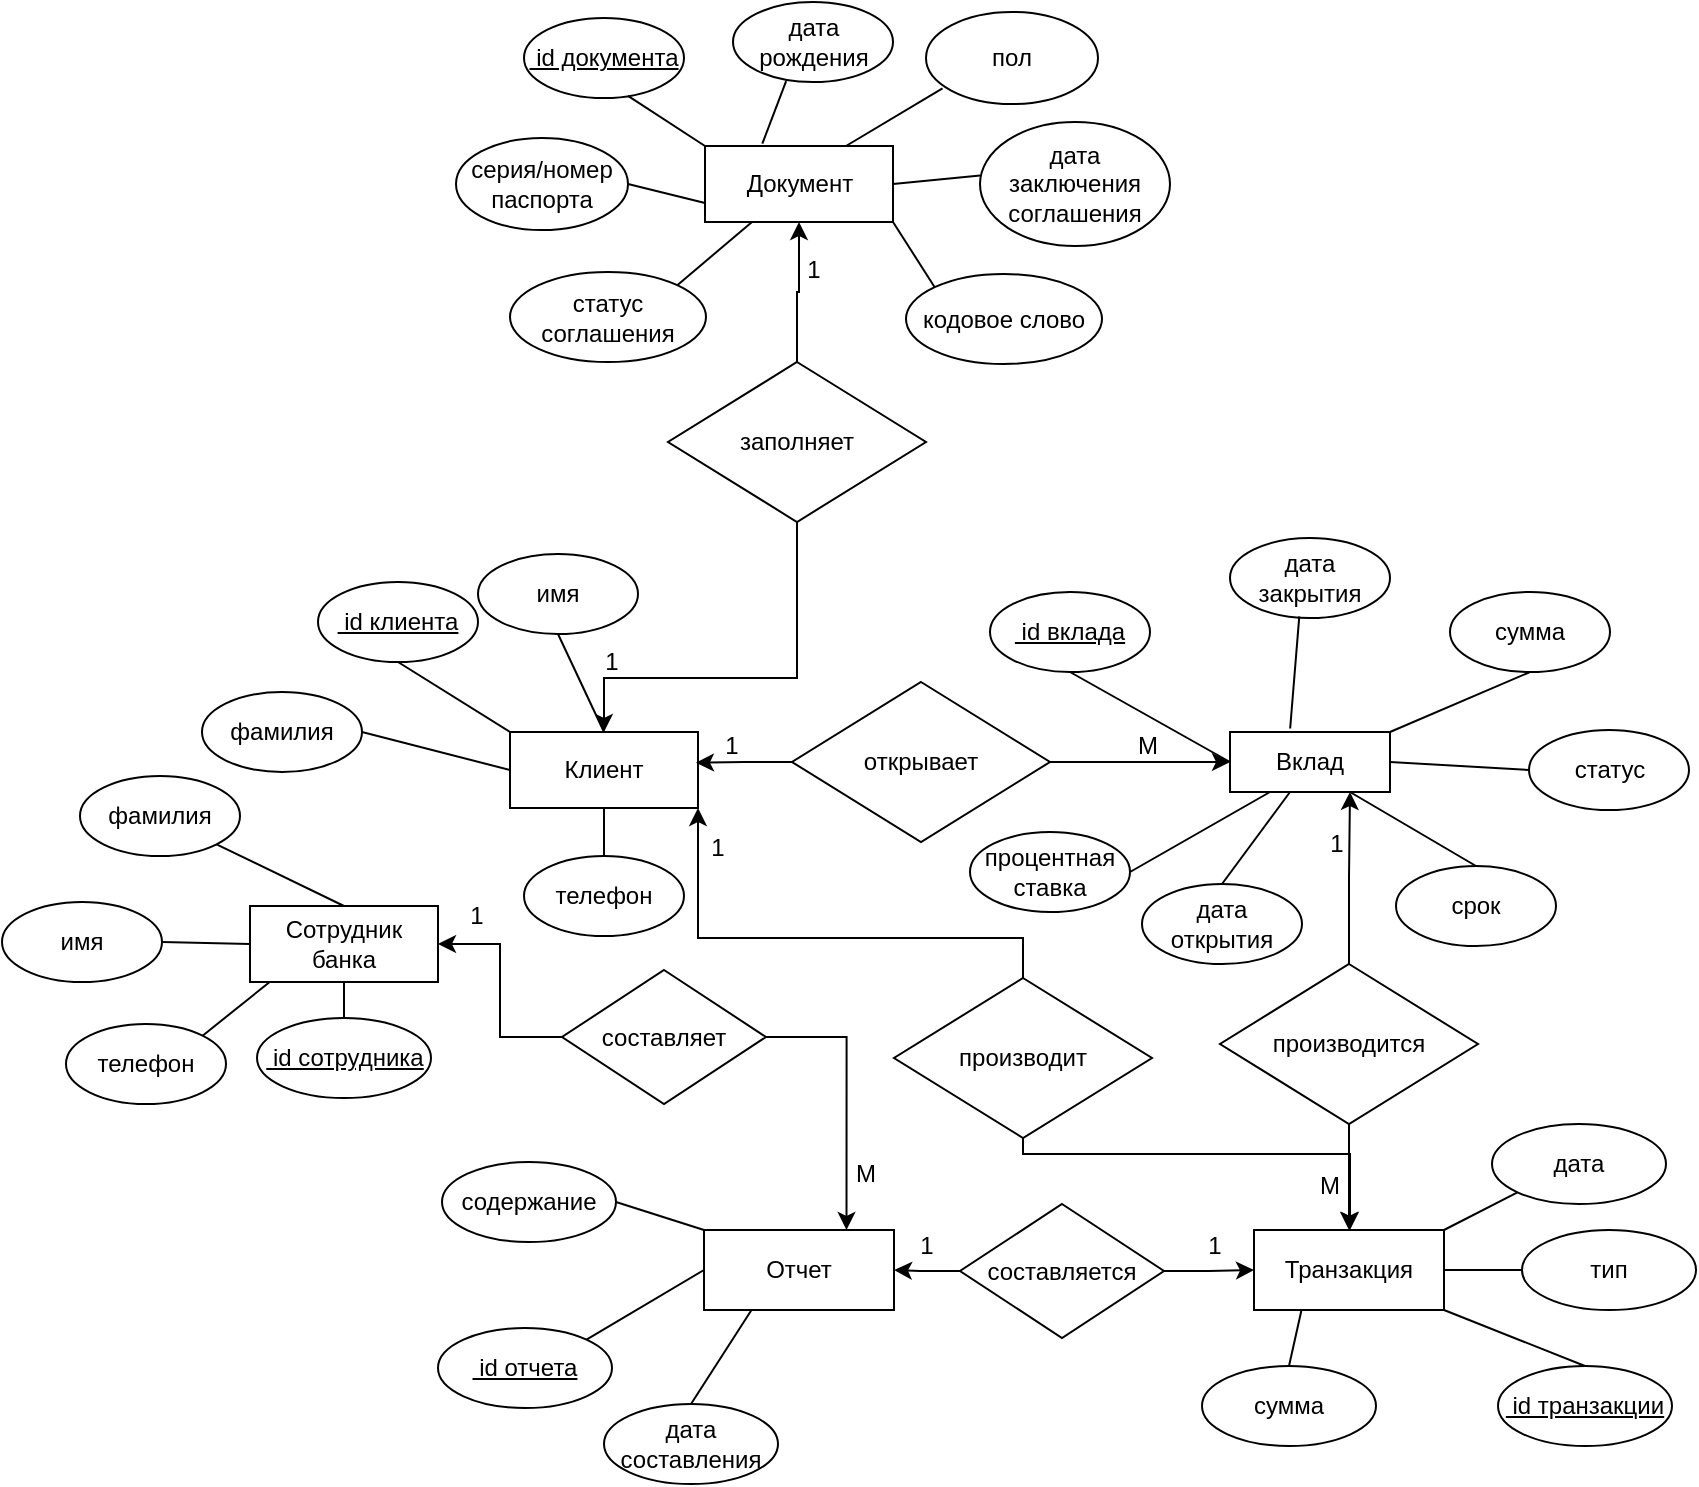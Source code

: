 <mxfile version="24.7.16">
  <diagram name="Страница — 1" id="PL6_fJvvjjux5TMCyqCx">
    <mxGraphModel dx="1830" dy="757" grid="0" gridSize="10" guides="1" tooltips="1" connect="1" arrows="1" fold="1" page="0" pageScale="1" pageWidth="827" pageHeight="1169" math="0" shadow="0">
      <root>
        <mxCell id="0" />
        <mxCell id="1" parent="0" />
        <mxCell id="IhCpI_MLEhV9grS_OZYk-1" value="Вклад" style="rounded=0;whiteSpace=wrap;html=1;" parent="1" vertex="1">
          <mxGeometry x="370" y="455" width="80" height="30" as="geometry" />
        </mxCell>
        <mxCell id="IhCpI_MLEhV9grS_OZYk-4" value="&lt;u&gt;&amp;nbsp;id вклада&lt;/u&gt;" style="ellipse;whiteSpace=wrap;html=1;" parent="1" vertex="1">
          <mxGeometry x="250" y="385" width="80" height="40" as="geometry" />
        </mxCell>
        <mxCell id="IhCpI_MLEhV9grS_OZYk-5" value="" style="endArrow=none;html=1;rounded=0;exitX=0.5;exitY=1;exitDx=0;exitDy=0;entryX=0;entryY=0.5;entryDx=0;entryDy=0;" parent="1" source="IhCpI_MLEhV9grS_OZYk-4" target="IhCpI_MLEhV9grS_OZYk-1" edge="1">
          <mxGeometry width="50" height="50" relative="1" as="geometry">
            <mxPoint x="540" y="495" as="sourcePoint" />
            <mxPoint x="590" y="445" as="targetPoint" />
          </mxGeometry>
        </mxCell>
        <mxCell id="IhCpI_MLEhV9grS_OZYk-9" value="сумма" style="ellipse;whiteSpace=wrap;html=1;" parent="1" vertex="1">
          <mxGeometry x="480" y="385" width="80" height="40" as="geometry" />
        </mxCell>
        <mxCell id="IhCpI_MLEhV9grS_OZYk-10" value="" style="endArrow=none;html=1;rounded=0;exitX=1;exitY=0;exitDx=0;exitDy=0;entryX=0.5;entryY=1;entryDx=0;entryDy=0;" parent="1" source="IhCpI_MLEhV9grS_OZYk-1" target="IhCpI_MLEhV9grS_OZYk-9" edge="1">
          <mxGeometry width="50" height="50" relative="1" as="geometry">
            <mxPoint x="540" y="415" as="sourcePoint" />
            <mxPoint x="590" y="365" as="targetPoint" />
          </mxGeometry>
        </mxCell>
        <mxCell id="IhCpI_MLEhV9grS_OZYk-11" value="процентная ставка" style="ellipse;whiteSpace=wrap;html=1;" parent="1" vertex="1">
          <mxGeometry x="240" y="505" width="80" height="40" as="geometry" />
        </mxCell>
        <mxCell id="IhCpI_MLEhV9grS_OZYk-12" value="" style="endArrow=none;html=1;rounded=0;exitX=1;exitY=0.5;exitDx=0;exitDy=0;entryX=0.25;entryY=1;entryDx=0;entryDy=0;" parent="1" source="IhCpI_MLEhV9grS_OZYk-11" target="IhCpI_MLEhV9grS_OZYk-1" edge="1">
          <mxGeometry width="50" height="50" relative="1" as="geometry">
            <mxPoint x="400" y="535" as="sourcePoint" />
            <mxPoint x="450" y="485" as="targetPoint" />
          </mxGeometry>
        </mxCell>
        <mxCell id="IhCpI_MLEhV9grS_OZYk-13" value="дата открытия" style="ellipse;whiteSpace=wrap;html=1;" parent="1" vertex="1">
          <mxGeometry x="326" y="531" width="80" height="40" as="geometry" />
        </mxCell>
        <mxCell id="IhCpI_MLEhV9grS_OZYk-14" value="" style="endArrow=none;html=1;rounded=0;exitX=0.5;exitY=0;exitDx=0;exitDy=0;entryX=0.375;entryY=1;entryDx=0;entryDy=0;entryPerimeter=0;" parent="1" source="IhCpI_MLEhV9grS_OZYk-13" target="IhCpI_MLEhV9grS_OZYk-1" edge="1">
          <mxGeometry width="50" height="50" relative="1" as="geometry">
            <mxPoint x="400" y="535" as="sourcePoint" />
            <mxPoint x="405" y="487" as="targetPoint" />
          </mxGeometry>
        </mxCell>
        <mxCell id="IhCpI_MLEhV9grS_OZYk-15" value="срок" style="ellipse;whiteSpace=wrap;html=1;" parent="1" vertex="1">
          <mxGeometry x="453" y="522" width="80" height="40" as="geometry" />
        </mxCell>
        <mxCell id="IhCpI_MLEhV9grS_OZYk-16" value="" style="endArrow=none;html=1;rounded=0;exitX=0.5;exitY=0;exitDx=0;exitDy=0;entryX=0.75;entryY=1;entryDx=0;entryDy=0;" parent="1" source="IhCpI_MLEhV9grS_OZYk-15" target="IhCpI_MLEhV9grS_OZYk-1" edge="1">
          <mxGeometry width="50" height="50" relative="1" as="geometry">
            <mxPoint x="400" y="535" as="sourcePoint" />
            <mxPoint x="450" y="495" as="targetPoint" />
          </mxGeometry>
        </mxCell>
        <mxCell id="IhCpI_MLEhV9grS_OZYk-18" value="Клиент" style="rounded=0;whiteSpace=wrap;html=1;" parent="1" vertex="1">
          <mxGeometry x="10" y="455" width="94" height="38" as="geometry" />
        </mxCell>
        <mxCell id="IhCpI_MLEhV9grS_OZYk-22" style="edgeStyle=orthogonalEdgeStyle;rounded=0;orthogonalLoop=1;jettySize=auto;html=1;entryX=0;entryY=0.5;entryDx=0;entryDy=0;" parent="1" source="IhCpI_MLEhV9grS_OZYk-19" target="IhCpI_MLEhV9grS_OZYk-1" edge="1">
          <mxGeometry relative="1" as="geometry" />
        </mxCell>
        <mxCell id="IhCpI_MLEhV9grS_OZYk-19" value="открывает" style="rhombus;whiteSpace=wrap;html=1;" parent="1" vertex="1">
          <mxGeometry x="151" y="430" width="129" height="80" as="geometry" />
        </mxCell>
        <mxCell id="IhCpI_MLEhV9grS_OZYk-23" style="edgeStyle=orthogonalEdgeStyle;rounded=0;orthogonalLoop=1;jettySize=auto;html=1;entryX=0.989;entryY=0.404;entryDx=0;entryDy=0;entryPerimeter=0;" parent="1" source="IhCpI_MLEhV9grS_OZYk-19" target="IhCpI_MLEhV9grS_OZYk-18" edge="1">
          <mxGeometry relative="1" as="geometry" />
        </mxCell>
        <mxCell id="IhCpI_MLEhV9grS_OZYk-24" value="1" style="text;html=1;align=center;verticalAlign=middle;whiteSpace=wrap;rounded=0;" parent="1" vertex="1">
          <mxGeometry x="91" y="447" width="60" height="30" as="geometry" />
        </mxCell>
        <mxCell id="IhCpI_MLEhV9grS_OZYk-26" value="М" style="text;html=1;align=center;verticalAlign=middle;whiteSpace=wrap;rounded=0;" parent="1" vertex="1">
          <mxGeometry x="299" y="447" width="60" height="30" as="geometry" />
        </mxCell>
        <mxCell id="IhCpI_MLEhV9grS_OZYk-27" value="&lt;u&gt;&amp;nbsp;id клиента&lt;/u&gt;" style="ellipse;whiteSpace=wrap;html=1;" parent="1" vertex="1">
          <mxGeometry x="-86" y="380" width="80" height="40" as="geometry" />
        </mxCell>
        <mxCell id="IhCpI_MLEhV9grS_OZYk-28" value="" style="endArrow=none;html=1;rounded=0;exitX=0.5;exitY=1;exitDx=0;exitDy=0;entryX=0;entryY=0;entryDx=0;entryDy=0;" parent="1" source="IhCpI_MLEhV9grS_OZYk-27" target="IhCpI_MLEhV9grS_OZYk-18" edge="1">
          <mxGeometry width="50" height="50" relative="1" as="geometry">
            <mxPoint x="229" y="523" as="sourcePoint" />
            <mxPoint x="279" y="473" as="targetPoint" />
          </mxGeometry>
        </mxCell>
        <mxCell id="IhCpI_MLEhV9grS_OZYk-29" value="имя" style="ellipse;whiteSpace=wrap;html=1;" parent="1" vertex="1">
          <mxGeometry x="-6" y="366" width="80" height="40" as="geometry" />
        </mxCell>
        <mxCell id="IhCpI_MLEhV9grS_OZYk-31" value="" style="endArrow=none;html=1;rounded=0;exitX=0.5;exitY=1;exitDx=0;exitDy=0;entryX=0.5;entryY=0;entryDx=0;entryDy=0;" parent="1" source="IhCpI_MLEhV9grS_OZYk-29" target="IhCpI_MLEhV9grS_OZYk-18" edge="1">
          <mxGeometry width="50" height="50" relative="1" as="geometry">
            <mxPoint x="229" y="523" as="sourcePoint" />
            <mxPoint x="279" y="473" as="targetPoint" />
          </mxGeometry>
        </mxCell>
        <mxCell id="IhCpI_MLEhV9grS_OZYk-32" value="фамилия" style="ellipse;whiteSpace=wrap;html=1;" parent="1" vertex="1">
          <mxGeometry x="-144" y="435" width="80" height="40" as="geometry" />
        </mxCell>
        <mxCell id="IhCpI_MLEhV9grS_OZYk-33" value="" style="endArrow=none;html=1;rounded=0;exitX=1;exitY=0.5;exitDx=0;exitDy=0;entryX=0;entryY=0.5;entryDx=0;entryDy=0;" parent="1" source="IhCpI_MLEhV9grS_OZYk-32" target="IhCpI_MLEhV9grS_OZYk-18" edge="1">
          <mxGeometry width="50" height="50" relative="1" as="geometry">
            <mxPoint x="2" y="519" as="sourcePoint" />
            <mxPoint x="52" y="469" as="targetPoint" />
          </mxGeometry>
        </mxCell>
        <mxCell id="IhCpI_MLEhV9grS_OZYk-35" style="edgeStyle=orthogonalEdgeStyle;rounded=0;orthogonalLoop=1;jettySize=auto;html=1;entryX=0.75;entryY=1;entryDx=0;entryDy=0;" parent="1" source="IhCpI_MLEhV9grS_OZYk-34" target="IhCpI_MLEhV9grS_OZYk-1" edge="1">
          <mxGeometry relative="1" as="geometry" />
        </mxCell>
        <mxCell id="IhCpI_MLEhV9grS_OZYk-39" style="edgeStyle=orthogonalEdgeStyle;rounded=0;orthogonalLoop=1;jettySize=auto;html=1;entryX=0.5;entryY=0;entryDx=0;entryDy=0;" parent="1" source="IhCpI_MLEhV9grS_OZYk-34" target="IhCpI_MLEhV9grS_OZYk-38" edge="1">
          <mxGeometry relative="1" as="geometry" />
        </mxCell>
        <mxCell id="IhCpI_MLEhV9grS_OZYk-34" value="производится" style="rhombus;whiteSpace=wrap;html=1;" parent="1" vertex="1">
          <mxGeometry x="365" y="571" width="129" height="80" as="geometry" />
        </mxCell>
        <mxCell id="IhCpI_MLEhV9grS_OZYk-36" value="1" style="text;html=1;align=center;verticalAlign=middle;whiteSpace=wrap;rounded=0;" parent="1" vertex="1">
          <mxGeometry x="413" y="496" width="21" height="30" as="geometry" />
        </mxCell>
        <mxCell id="IhCpI_MLEhV9grS_OZYk-38" value="Транзакция" style="rounded=0;whiteSpace=wrap;html=1;" parent="1" vertex="1">
          <mxGeometry x="382" y="704" width="95" height="40" as="geometry" />
        </mxCell>
        <mxCell id="IhCpI_MLEhV9grS_OZYk-40" value="М" style="text;html=1;align=center;verticalAlign=middle;whiteSpace=wrap;rounded=0;" parent="1" vertex="1">
          <mxGeometry x="390" y="667" width="60" height="30" as="geometry" />
        </mxCell>
        <mxCell id="IhCpI_MLEhV9grS_OZYk-41" value="&lt;u&gt;&amp;nbsp;id транзакции&lt;/u&gt;" style="ellipse;whiteSpace=wrap;html=1;" parent="1" vertex="1">
          <mxGeometry x="504" y="772" width="87" height="40" as="geometry" />
        </mxCell>
        <mxCell id="IhCpI_MLEhV9grS_OZYk-42" value="" style="endArrow=none;html=1;rounded=0;exitX=1;exitY=1;exitDx=0;exitDy=0;entryX=0.5;entryY=0;entryDx=0;entryDy=0;" parent="1" source="IhCpI_MLEhV9grS_OZYk-38" target="IhCpI_MLEhV9grS_OZYk-41" edge="1">
          <mxGeometry width="50" height="50" relative="1" as="geometry">
            <mxPoint x="426" y="683" as="sourcePoint" />
            <mxPoint x="476" y="633" as="targetPoint" />
          </mxGeometry>
        </mxCell>
        <mxCell id="IhCpI_MLEhV9grS_OZYk-46" value="дата" style="ellipse;whiteSpace=wrap;html=1;" parent="1" vertex="1">
          <mxGeometry x="501" y="651" width="87" height="40" as="geometry" />
        </mxCell>
        <mxCell id="IhCpI_MLEhV9grS_OZYk-47" value="" style="endArrow=none;html=1;rounded=0;exitX=1;exitY=0;exitDx=0;exitDy=0;entryX=0;entryY=1;entryDx=0;entryDy=0;" parent="1" source="IhCpI_MLEhV9grS_OZYk-38" target="IhCpI_MLEhV9grS_OZYk-46" edge="1">
          <mxGeometry width="50" height="50" relative="1" as="geometry">
            <mxPoint x="402" y="627" as="sourcePoint" />
            <mxPoint x="452" y="577" as="targetPoint" />
          </mxGeometry>
        </mxCell>
        <mxCell id="IhCpI_MLEhV9grS_OZYk-48" value="тип" style="ellipse;whiteSpace=wrap;html=1;" parent="1" vertex="1">
          <mxGeometry x="516" y="704" width="87" height="40" as="geometry" />
        </mxCell>
        <mxCell id="IhCpI_MLEhV9grS_OZYk-49" value="" style="endArrow=none;html=1;rounded=0;exitX=1;exitY=0.5;exitDx=0;exitDy=0;entryX=0;entryY=0.5;entryDx=0;entryDy=0;" parent="1" source="IhCpI_MLEhV9grS_OZYk-38" target="IhCpI_MLEhV9grS_OZYk-48" edge="1">
          <mxGeometry width="50" height="50" relative="1" as="geometry">
            <mxPoint x="402" y="765" as="sourcePoint" />
            <mxPoint x="452" y="715" as="targetPoint" />
          </mxGeometry>
        </mxCell>
        <mxCell id="IhCpI_MLEhV9grS_OZYk-50" value="сумма" style="ellipse;whiteSpace=wrap;html=1;" parent="1" vertex="1">
          <mxGeometry x="356" y="772" width="87" height="40" as="geometry" />
        </mxCell>
        <mxCell id="IhCpI_MLEhV9grS_OZYk-51" value="" style="endArrow=none;html=1;rounded=0;exitX=0.5;exitY=0;exitDx=0;exitDy=0;entryX=0.25;entryY=1;entryDx=0;entryDy=0;" parent="1" source="IhCpI_MLEhV9grS_OZYk-50" target="IhCpI_MLEhV9grS_OZYk-38" edge="1">
          <mxGeometry width="50" height="50" relative="1" as="geometry">
            <mxPoint x="402" y="765" as="sourcePoint" />
            <mxPoint x="452" y="715" as="targetPoint" />
          </mxGeometry>
        </mxCell>
        <mxCell id="IhCpI_MLEhV9grS_OZYk-52" value="Отчет" style="rounded=0;whiteSpace=wrap;html=1;" parent="1" vertex="1">
          <mxGeometry x="107" y="704" width="95" height="40" as="geometry" />
        </mxCell>
        <mxCell id="IhCpI_MLEhV9grS_OZYk-54" style="edgeStyle=orthogonalEdgeStyle;rounded=0;orthogonalLoop=1;jettySize=auto;html=1;entryX=0;entryY=0.5;entryDx=0;entryDy=0;" parent="1" source="IhCpI_MLEhV9grS_OZYk-53" target="IhCpI_MLEhV9grS_OZYk-38" edge="1">
          <mxGeometry relative="1" as="geometry" />
        </mxCell>
        <mxCell id="IhCpI_MLEhV9grS_OZYk-55" style="edgeStyle=orthogonalEdgeStyle;rounded=0;orthogonalLoop=1;jettySize=auto;html=1;entryX=1;entryY=0.5;entryDx=0;entryDy=0;" parent="1" source="IhCpI_MLEhV9grS_OZYk-53" target="IhCpI_MLEhV9grS_OZYk-52" edge="1">
          <mxGeometry relative="1" as="geometry" />
        </mxCell>
        <mxCell id="IhCpI_MLEhV9grS_OZYk-53" value="составляется" style="rhombus;whiteSpace=wrap;html=1;" parent="1" vertex="1">
          <mxGeometry x="235" y="691" width="102" height="67" as="geometry" />
        </mxCell>
        <mxCell id="IhCpI_MLEhV9grS_OZYk-56" value="1" style="text;html=1;align=center;verticalAlign=middle;whiteSpace=wrap;rounded=0;" parent="1" vertex="1">
          <mxGeometry x="208" y="697" width="21" height="30" as="geometry" />
        </mxCell>
        <mxCell id="IhCpI_MLEhV9grS_OZYk-57" value="1" style="text;html=1;align=center;verticalAlign=middle;whiteSpace=wrap;rounded=0;" parent="1" vertex="1">
          <mxGeometry x="351.5" y="697" width="21" height="30" as="geometry" />
        </mxCell>
        <mxCell id="IhCpI_MLEhV9grS_OZYk-60" value="дата составления" style="ellipse;whiteSpace=wrap;html=1;" parent="1" vertex="1">
          <mxGeometry x="57" y="791" width="87" height="40" as="geometry" />
        </mxCell>
        <mxCell id="IhCpI_MLEhV9grS_OZYk-61" value="" style="endArrow=none;html=1;rounded=0;exitX=0.5;exitY=0;exitDx=0;exitDy=0;entryX=0.25;entryY=1;entryDx=0;entryDy=0;" parent="1" source="IhCpI_MLEhV9grS_OZYk-60" target="IhCpI_MLEhV9grS_OZYk-52" edge="1">
          <mxGeometry width="50" height="50" relative="1" as="geometry">
            <mxPoint x="179" y="776" as="sourcePoint" />
            <mxPoint x="229" y="726" as="targetPoint" />
          </mxGeometry>
        </mxCell>
        <mxCell id="IhCpI_MLEhV9grS_OZYk-62" value="&lt;u&gt;&amp;nbsp;id отчета&lt;/u&gt;" style="ellipse;whiteSpace=wrap;html=1;" parent="1" vertex="1">
          <mxGeometry x="-26" y="753" width="87" height="40" as="geometry" />
        </mxCell>
        <mxCell id="IhCpI_MLEhV9grS_OZYk-63" value="" style="endArrow=none;html=1;rounded=0;exitX=1;exitY=0;exitDx=0;exitDy=0;entryX=0;entryY=0.5;entryDx=0;entryDy=0;" parent="1" source="IhCpI_MLEhV9grS_OZYk-62" target="IhCpI_MLEhV9grS_OZYk-52" edge="1">
          <mxGeometry width="50" height="50" relative="1" as="geometry">
            <mxPoint x="142" y="653" as="sourcePoint" />
            <mxPoint x="192" y="603" as="targetPoint" />
          </mxGeometry>
        </mxCell>
        <mxCell id="IhCpI_MLEhV9grS_OZYk-64" value="содержание" style="ellipse;whiteSpace=wrap;html=1;" parent="1" vertex="1">
          <mxGeometry x="-24" y="670" width="87" height="40" as="geometry" />
        </mxCell>
        <mxCell id="IhCpI_MLEhV9grS_OZYk-65" value="" style="endArrow=none;html=1;rounded=0;exitX=1;exitY=0.5;exitDx=0;exitDy=0;entryX=0;entryY=0;entryDx=0;entryDy=0;" parent="1" source="IhCpI_MLEhV9grS_OZYk-64" target="IhCpI_MLEhV9grS_OZYk-52" edge="1">
          <mxGeometry width="50" height="50" relative="1" as="geometry">
            <mxPoint x="142" y="653" as="sourcePoint" />
            <mxPoint x="192" y="603" as="targetPoint" />
          </mxGeometry>
        </mxCell>
        <mxCell id="IhCpI_MLEhV9grS_OZYk-66" value="Сотрудник банка" style="rounded=0;whiteSpace=wrap;html=1;" parent="1" vertex="1">
          <mxGeometry x="-120" y="542" width="94" height="38" as="geometry" />
        </mxCell>
        <mxCell id="IhCpI_MLEhV9grS_OZYk-68" style="edgeStyle=orthogonalEdgeStyle;rounded=0;orthogonalLoop=1;jettySize=auto;html=1;entryX=1;entryY=0.5;entryDx=0;entryDy=0;" parent="1" source="IhCpI_MLEhV9grS_OZYk-67" target="IhCpI_MLEhV9grS_OZYk-66" edge="1">
          <mxGeometry relative="1" as="geometry" />
        </mxCell>
        <mxCell id="IhCpI_MLEhV9grS_OZYk-69" style="edgeStyle=orthogonalEdgeStyle;rounded=0;orthogonalLoop=1;jettySize=auto;html=1;entryX=0.75;entryY=0;entryDx=0;entryDy=0;exitX=1;exitY=0.5;exitDx=0;exitDy=0;" parent="1" source="IhCpI_MLEhV9grS_OZYk-67" target="IhCpI_MLEhV9grS_OZYk-52" edge="1">
          <mxGeometry relative="1" as="geometry" />
        </mxCell>
        <mxCell id="IhCpI_MLEhV9grS_OZYk-67" value="составляет" style="rhombus;whiteSpace=wrap;html=1;" parent="1" vertex="1">
          <mxGeometry x="36" y="574" width="102" height="67" as="geometry" />
        </mxCell>
        <mxCell id="IhCpI_MLEhV9grS_OZYk-72" value="1" style="text;html=1;align=center;verticalAlign=middle;whiteSpace=wrap;rounded=0;" parent="1" vertex="1">
          <mxGeometry x="-17" y="532" width="21" height="30" as="geometry" />
        </mxCell>
        <mxCell id="IhCpI_MLEhV9grS_OZYk-73" value="М" style="text;html=1;align=center;verticalAlign=middle;whiteSpace=wrap;rounded=0;" parent="1" vertex="1">
          <mxGeometry x="158" y="661" width="60" height="30" as="geometry" />
        </mxCell>
        <mxCell id="IhCpI_MLEhV9grS_OZYk-74" value="&lt;u&gt;&amp;nbsp;id сотрудника&lt;/u&gt;" style="ellipse;whiteSpace=wrap;html=1;" parent="1" vertex="1">
          <mxGeometry x="-116.5" y="598" width="87" height="40" as="geometry" />
        </mxCell>
        <mxCell id="IhCpI_MLEhV9grS_OZYk-75" value="" style="endArrow=none;html=1;rounded=0;exitX=0.5;exitY=0;exitDx=0;exitDy=0;entryX=0.5;entryY=1;entryDx=0;entryDy=0;" parent="1" source="IhCpI_MLEhV9grS_OZYk-74" target="IhCpI_MLEhV9grS_OZYk-66" edge="1">
          <mxGeometry width="50" height="50" relative="1" as="geometry">
            <mxPoint x="48" y="642" as="sourcePoint" />
            <mxPoint x="98" y="592" as="targetPoint" />
          </mxGeometry>
        </mxCell>
        <mxCell id="IhCpI_MLEhV9grS_OZYk-76" value="имя" style="ellipse;whiteSpace=wrap;html=1;" parent="1" vertex="1">
          <mxGeometry x="-244" y="540" width="80" height="40" as="geometry" />
        </mxCell>
        <mxCell id="IhCpI_MLEhV9grS_OZYk-77" value="" style="endArrow=none;html=1;rounded=0;exitX=1;exitY=0.5;exitDx=0;exitDy=0;entryX=0;entryY=0.5;entryDx=0;entryDy=0;" parent="1" source="IhCpI_MLEhV9grS_OZYk-76" target="IhCpI_MLEhV9grS_OZYk-66" edge="1">
          <mxGeometry width="50" height="50" relative="1" as="geometry">
            <mxPoint x="48" y="642" as="sourcePoint" />
            <mxPoint x="98" y="592" as="targetPoint" />
          </mxGeometry>
        </mxCell>
        <mxCell id="IhCpI_MLEhV9grS_OZYk-78" value="фамилия" style="ellipse;whiteSpace=wrap;html=1;" parent="1" vertex="1">
          <mxGeometry x="-205" y="477" width="80" height="40" as="geometry" />
        </mxCell>
        <mxCell id="IhCpI_MLEhV9grS_OZYk-79" value="" style="endArrow=none;html=1;rounded=0;exitX=1;exitY=1;exitDx=0;exitDy=0;entryX=0.5;entryY=0;entryDx=0;entryDy=0;" parent="1" source="IhCpI_MLEhV9grS_OZYk-78" target="IhCpI_MLEhV9grS_OZYk-66" edge="1">
          <mxGeometry width="50" height="50" relative="1" as="geometry">
            <mxPoint x="48" y="642" as="sourcePoint" />
            <mxPoint x="98" y="592" as="targetPoint" />
          </mxGeometry>
        </mxCell>
        <mxCell id="mx__GyVKSTr7Hvyb3Q5X-1" value="Документ" style="rounded=0;whiteSpace=wrap;html=1;" vertex="1" parent="1">
          <mxGeometry x="107.5" y="162" width="94" height="38" as="geometry" />
        </mxCell>
        <mxCell id="mx__GyVKSTr7Hvyb3Q5X-3" style="edgeStyle=orthogonalEdgeStyle;rounded=0;orthogonalLoop=1;jettySize=auto;html=1;entryX=0.5;entryY=0;entryDx=0;entryDy=0;" edge="1" parent="1" source="mx__GyVKSTr7Hvyb3Q5X-2" target="IhCpI_MLEhV9grS_OZYk-18">
          <mxGeometry relative="1" as="geometry">
            <Array as="points">
              <mxPoint x="154" y="428" />
              <mxPoint x="57" y="428" />
            </Array>
          </mxGeometry>
        </mxCell>
        <mxCell id="mx__GyVKSTr7Hvyb3Q5X-7" style="edgeStyle=orthogonalEdgeStyle;rounded=0;orthogonalLoop=1;jettySize=auto;html=1;" edge="1" parent="1" source="mx__GyVKSTr7Hvyb3Q5X-2" target="mx__GyVKSTr7Hvyb3Q5X-1">
          <mxGeometry relative="1" as="geometry" />
        </mxCell>
        <mxCell id="mx__GyVKSTr7Hvyb3Q5X-2" value="заполняет" style="rhombus;whiteSpace=wrap;html=1;" vertex="1" parent="1">
          <mxGeometry x="89" y="270" width="129" height="80" as="geometry" />
        </mxCell>
        <mxCell id="mx__GyVKSTr7Hvyb3Q5X-4" value="1" style="text;html=1;align=center;verticalAlign=middle;whiteSpace=wrap;rounded=0;" vertex="1" parent="1">
          <mxGeometry x="31" y="405" width="60" height="30" as="geometry" />
        </mxCell>
        <mxCell id="mx__GyVKSTr7Hvyb3Q5X-6" value="1" style="text;html=1;align=center;verticalAlign=middle;whiteSpace=wrap;rounded=0;" vertex="1" parent="1">
          <mxGeometry x="132" y="209" width="60" height="30" as="geometry" />
        </mxCell>
        <mxCell id="mx__GyVKSTr7Hvyb3Q5X-8" value="телефон" style="ellipse;whiteSpace=wrap;html=1;" vertex="1" parent="1">
          <mxGeometry x="17" y="517" width="80" height="40" as="geometry" />
        </mxCell>
        <mxCell id="mx__GyVKSTr7Hvyb3Q5X-10" value="" style="endArrow=none;html=1;rounded=0;exitX=0.5;exitY=0;exitDx=0;exitDy=0;entryX=0.5;entryY=1;entryDx=0;entryDy=0;" edge="1" parent="1" source="mx__GyVKSTr7Hvyb3Q5X-8" target="IhCpI_MLEhV9grS_OZYk-18">
          <mxGeometry width="50" height="50" relative="1" as="geometry">
            <mxPoint x="5" y="522" as="sourcePoint" />
            <mxPoint x="55" y="472" as="targetPoint" />
          </mxGeometry>
        </mxCell>
        <mxCell id="mx__GyVKSTr7Hvyb3Q5X-11" value="телефон" style="ellipse;whiteSpace=wrap;html=1;" vertex="1" parent="1">
          <mxGeometry x="-212" y="601" width="80" height="40" as="geometry" />
        </mxCell>
        <mxCell id="mx__GyVKSTr7Hvyb3Q5X-12" value="" style="endArrow=none;html=1;rounded=0;exitX=1;exitY=0;exitDx=0;exitDy=0;entryX=0.103;entryY=1.004;entryDx=0;entryDy=0;entryPerimeter=0;" edge="1" parent="1" source="mx__GyVKSTr7Hvyb3Q5X-11" target="IhCpI_MLEhV9grS_OZYk-66">
          <mxGeometry width="50" height="50" relative="1" as="geometry">
            <mxPoint x="-66" y="529" as="sourcePoint" />
            <mxPoint x="-16" y="479" as="targetPoint" />
          </mxGeometry>
        </mxCell>
        <mxCell id="mx__GyVKSTr7Hvyb3Q5X-14" value="дата закрытия" style="ellipse;whiteSpace=wrap;html=1;" vertex="1" parent="1">
          <mxGeometry x="370" y="358" width="80" height="40" as="geometry" />
        </mxCell>
        <mxCell id="mx__GyVKSTr7Hvyb3Q5X-15" value="" style="endArrow=none;html=1;rounded=0;exitX=0.376;exitY=-0.059;exitDx=0;exitDy=0;exitPerimeter=0;entryX=0.433;entryY=0.979;entryDx=0;entryDy=0;entryPerimeter=0;" edge="1" parent="1" source="IhCpI_MLEhV9grS_OZYk-1" target="mx__GyVKSTr7Hvyb3Q5X-14">
          <mxGeometry width="50" height="50" relative="1" as="geometry">
            <mxPoint x="377" y="489" as="sourcePoint" />
            <mxPoint x="427" y="439" as="targetPoint" />
          </mxGeometry>
        </mxCell>
        <mxCell id="mx__GyVKSTr7Hvyb3Q5X-16" value="статус" style="ellipse;whiteSpace=wrap;html=1;" vertex="1" parent="1">
          <mxGeometry x="519.5" y="454" width="80" height="40" as="geometry" />
        </mxCell>
        <mxCell id="mx__GyVKSTr7Hvyb3Q5X-19" value="" style="endArrow=none;html=1;rounded=0;exitX=1;exitY=0.5;exitDx=0;exitDy=0;entryX=0;entryY=0.5;entryDx=0;entryDy=0;" edge="1" parent="1" source="IhCpI_MLEhV9grS_OZYk-1" target="mx__GyVKSTr7Hvyb3Q5X-16">
          <mxGeometry width="50" height="50" relative="1" as="geometry">
            <mxPoint x="377" y="489" as="sourcePoint" />
            <mxPoint x="427" y="439" as="targetPoint" />
          </mxGeometry>
        </mxCell>
        <mxCell id="mx__GyVKSTr7Hvyb3Q5X-21" value="&lt;u&gt;&amp;nbsp;id документа&lt;/u&gt;" style="ellipse;whiteSpace=wrap;html=1;" vertex="1" parent="1">
          <mxGeometry x="17" y="98" width="80" height="40" as="geometry" />
        </mxCell>
        <mxCell id="mx__GyVKSTr7Hvyb3Q5X-22" value="" style="endArrow=none;html=1;rounded=0;exitX=0;exitY=0;exitDx=0;exitDy=0;entryX=0.65;entryY=0.973;entryDx=0;entryDy=0;entryPerimeter=0;" edge="1" parent="1" source="mx__GyVKSTr7Hvyb3Q5X-1" target="mx__GyVKSTr7Hvyb3Q5X-21">
          <mxGeometry width="50" height="50" relative="1" as="geometry">
            <mxPoint x="54" y="191" as="sourcePoint" />
            <mxPoint x="104" y="141" as="targetPoint" />
          </mxGeometry>
        </mxCell>
        <mxCell id="mx__GyVKSTr7Hvyb3Q5X-23" value="серия/номер паспорта" style="ellipse;whiteSpace=wrap;html=1;" vertex="1" parent="1">
          <mxGeometry x="-17" y="158" width="86" height="46" as="geometry" />
        </mxCell>
        <mxCell id="mx__GyVKSTr7Hvyb3Q5X-25" value="" style="endArrow=none;html=1;rounded=0;exitX=1;exitY=0.5;exitDx=0;exitDy=0;entryX=0;entryY=0.75;entryDx=0;entryDy=0;" edge="1" parent="1" source="mx__GyVKSTr7Hvyb3Q5X-23" target="mx__GyVKSTr7Hvyb3Q5X-1">
          <mxGeometry width="50" height="50" relative="1" as="geometry">
            <mxPoint x="54" y="191" as="sourcePoint" />
            <mxPoint x="104" y="141" as="targetPoint" />
          </mxGeometry>
        </mxCell>
        <mxCell id="mx__GyVKSTr7Hvyb3Q5X-26" value="дата рождения" style="ellipse;whiteSpace=wrap;html=1;" vertex="1" parent="1">
          <mxGeometry x="121.5" y="90" width="80" height="40" as="geometry" />
        </mxCell>
        <mxCell id="mx__GyVKSTr7Hvyb3Q5X-27" value="" style="endArrow=none;html=1;rounded=0;exitX=0.305;exitY=-0.031;exitDx=0;exitDy=0;exitPerimeter=0;entryX=0.332;entryY=0.989;entryDx=0;entryDy=0;entryPerimeter=0;" edge="1" parent="1" source="mx__GyVKSTr7Hvyb3Q5X-1" target="mx__GyVKSTr7Hvyb3Q5X-26">
          <mxGeometry width="50" height="50" relative="1" as="geometry">
            <mxPoint x="54" y="191" as="sourcePoint" />
            <mxPoint x="104" y="141" as="targetPoint" />
          </mxGeometry>
        </mxCell>
        <mxCell id="mx__GyVKSTr7Hvyb3Q5X-28" value="пол" style="ellipse;whiteSpace=wrap;html=1;" vertex="1" parent="1">
          <mxGeometry x="218" y="95" width="86" height="46" as="geometry" />
        </mxCell>
        <mxCell id="mx__GyVKSTr7Hvyb3Q5X-29" value="" style="endArrow=none;html=1;rounded=0;exitX=0.75;exitY=0;exitDx=0;exitDy=0;entryX=0.096;entryY=0.831;entryDx=0;entryDy=0;entryPerimeter=0;" edge="1" parent="1" source="mx__GyVKSTr7Hvyb3Q5X-1" target="mx__GyVKSTr7Hvyb3Q5X-28">
          <mxGeometry width="50" height="50" relative="1" as="geometry">
            <mxPoint x="54" y="191" as="sourcePoint" />
            <mxPoint x="104" y="141" as="targetPoint" />
          </mxGeometry>
        </mxCell>
        <mxCell id="mx__GyVKSTr7Hvyb3Q5X-30" value="дата заключения соглашения" style="ellipse;whiteSpace=wrap;html=1;" vertex="1" parent="1">
          <mxGeometry x="245" y="150" width="95" height="62" as="geometry" />
        </mxCell>
        <mxCell id="mx__GyVKSTr7Hvyb3Q5X-32" value="" style="endArrow=none;html=1;rounded=0;exitX=1;exitY=0.5;exitDx=0;exitDy=0;entryX=0.001;entryY=0.431;entryDx=0;entryDy=0;entryPerimeter=0;" edge="1" parent="1" source="mx__GyVKSTr7Hvyb3Q5X-1" target="mx__GyVKSTr7Hvyb3Q5X-30">
          <mxGeometry width="50" height="50" relative="1" as="geometry">
            <mxPoint x="54" y="191" as="sourcePoint" />
            <mxPoint x="104" y="141" as="targetPoint" />
          </mxGeometry>
        </mxCell>
        <mxCell id="mx__GyVKSTr7Hvyb3Q5X-33" value="кодовое слово" style="ellipse;whiteSpace=wrap;html=1;" vertex="1" parent="1">
          <mxGeometry x="208" y="226" width="98" height="45" as="geometry" />
        </mxCell>
        <mxCell id="mx__GyVKSTr7Hvyb3Q5X-34" value="" style="endArrow=none;html=1;rounded=0;exitX=0;exitY=0;exitDx=0;exitDy=0;entryX=1;entryY=1;entryDx=0;entryDy=0;" edge="1" parent="1" source="mx__GyVKSTr7Hvyb3Q5X-33" target="mx__GyVKSTr7Hvyb3Q5X-1">
          <mxGeometry width="50" height="50" relative="1" as="geometry">
            <mxPoint x="54" y="191" as="sourcePoint" />
            <mxPoint x="104" y="141" as="targetPoint" />
          </mxGeometry>
        </mxCell>
        <mxCell id="mx__GyVKSTr7Hvyb3Q5X-35" value="статус соглашения" style="ellipse;whiteSpace=wrap;html=1;" vertex="1" parent="1">
          <mxGeometry x="10" y="225" width="98" height="45" as="geometry" />
        </mxCell>
        <mxCell id="mx__GyVKSTr7Hvyb3Q5X-37" value="" style="endArrow=none;html=1;rounded=0;exitX=1;exitY=0;exitDx=0;exitDy=0;entryX=0.25;entryY=1;entryDx=0;entryDy=0;" edge="1" parent="1" source="mx__GyVKSTr7Hvyb3Q5X-35" target="mx__GyVKSTr7Hvyb3Q5X-1">
          <mxGeometry width="50" height="50" relative="1" as="geometry">
            <mxPoint x="54" y="191" as="sourcePoint" />
            <mxPoint x="104" y="141" as="targetPoint" />
          </mxGeometry>
        </mxCell>
        <mxCell id="mx__GyVKSTr7Hvyb3Q5X-40" style="edgeStyle=orthogonalEdgeStyle;rounded=0;orthogonalLoop=1;jettySize=auto;html=1;entryX=1;entryY=1;entryDx=0;entryDy=0;" edge="1" parent="1" source="mx__GyVKSTr7Hvyb3Q5X-39" target="IhCpI_MLEhV9grS_OZYk-18">
          <mxGeometry relative="1" as="geometry">
            <Array as="points">
              <mxPoint x="266" y="558" />
              <mxPoint x="104" y="558" />
            </Array>
          </mxGeometry>
        </mxCell>
        <mxCell id="mx__GyVKSTr7Hvyb3Q5X-41" style="edgeStyle=orthogonalEdgeStyle;rounded=0;orthogonalLoop=1;jettySize=auto;html=1;" edge="1" parent="1" source="mx__GyVKSTr7Hvyb3Q5X-39" target="IhCpI_MLEhV9grS_OZYk-38">
          <mxGeometry relative="1" as="geometry">
            <Array as="points">
              <mxPoint x="266" y="666" />
              <mxPoint x="430" y="666" />
            </Array>
          </mxGeometry>
        </mxCell>
        <mxCell id="mx__GyVKSTr7Hvyb3Q5X-39" value="производит" style="rhombus;whiteSpace=wrap;html=1;" vertex="1" parent="1">
          <mxGeometry x="202" y="578" width="129" height="80" as="geometry" />
        </mxCell>
        <mxCell id="mx__GyVKSTr7Hvyb3Q5X-42" value="1" style="text;html=1;align=center;verticalAlign=middle;whiteSpace=wrap;rounded=0;" vertex="1" parent="1">
          <mxGeometry x="84" y="498" width="60" height="30" as="geometry" />
        </mxCell>
      </root>
    </mxGraphModel>
  </diagram>
</mxfile>
